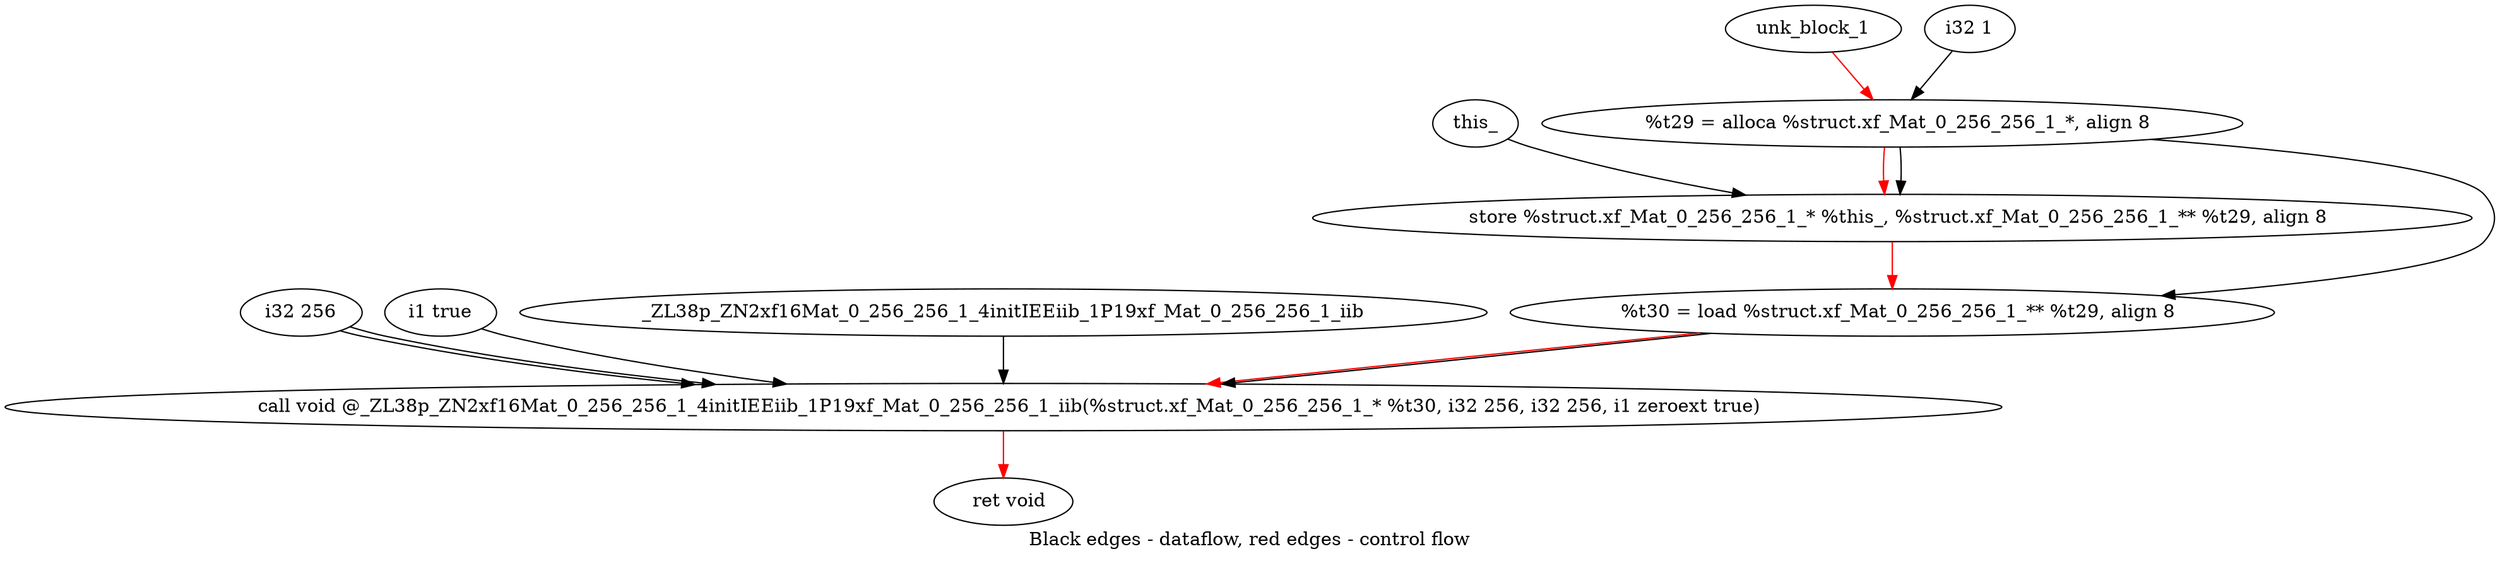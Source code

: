 digraph G {
compound=true
label="Black edges - dataflow, red edges - control flow"
"t29" [label="  %t29 = alloca %struct.xf_Mat_0_256_256_1_*, align 8"]
"_1" [label="  store %struct.xf_Mat_0_256_256_1_* %this_, %struct.xf_Mat_0_256_256_1_** %t29, align 8"]
"t30" [label="  %t30 = load %struct.xf_Mat_0_256_256_1_** %t29, align 8"]
"_2" [label="  call void @_ZL38p_ZN2xf16Mat_0_256_256_1_4initIEEiib_1P19xf_Mat_0_256_256_1_iib(%struct.xf_Mat_0_256_256_1_* %t30, i32 256, i32 256, i1 zeroext true)"]
"_3" [label="  ret void"]
"unk_block_1" -> "t29"[color=red]
"i32 1" -> "t29"
"t29" -> "_1"[color=red weight=2]
"this_" -> "_1"
"t29" -> "_1"
"_1" -> "t30"[color=red weight=2]
"t29" -> "t30"
"t30" -> "_2"[color=red weight=2]
"t30" -> "_2"
"i32 256" -> "_2"
"i32 256" -> "_2"
"i1 true" -> "_2"
"_ZL38p_ZN2xf16Mat_0_256_256_1_4initIEEiib_1P19xf_Mat_0_256_256_1_iib" -> "_2"
"_2" -> "_3"[color=red weight=2]

}
